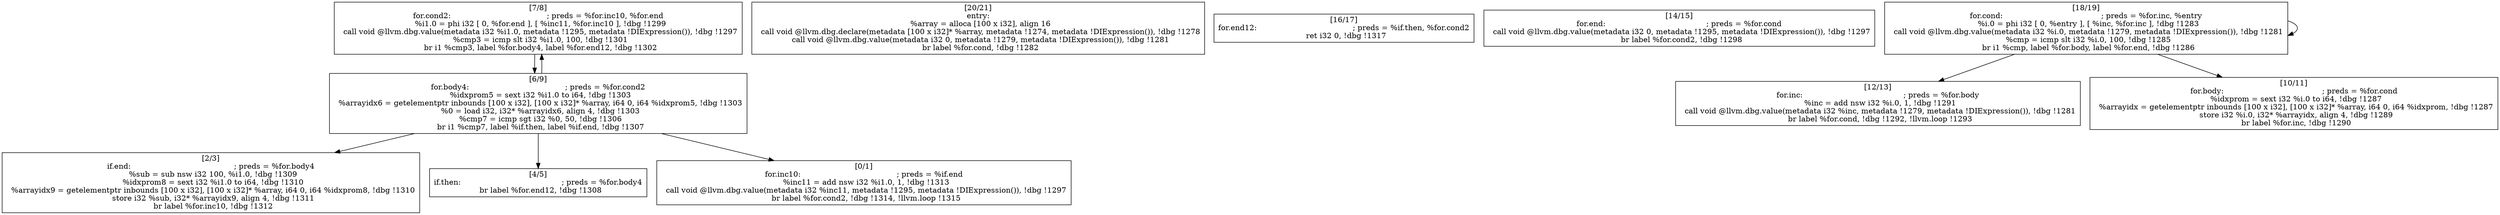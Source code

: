 
digraph G {


node26 [label="[7/8]
for.cond2:                                        ; preds = %for.inc10, %for.end
  %i1.0 = phi i32 [ 0, %for.end ], [ %inc11, %for.inc10 ], !dbg !1299
  call void @llvm.dbg.value(metadata i32 %i1.0, metadata !1295, metadata !DIExpression()), !dbg !1297
  %cmp3 = icmp slt i32 %i1.0, 100, !dbg !1301
  br i1 %cmp3, label %for.body4, label %for.end12, !dbg !1302
",shape=rectangle ]
node25 [label="[20/21]
entry:
  %array = alloca [100 x i32], align 16
  call void @llvm.dbg.declare(metadata [100 x i32]* %array, metadata !1274, metadata !DIExpression()), !dbg !1278
  call void @llvm.dbg.value(metadata i32 0, metadata !1279, metadata !DIExpression()), !dbg !1281
  br label %for.cond, !dbg !1282
",shape=rectangle ]
node23 [label="[16/17]
for.end12:                                        ; preds = %if.then, %for.cond2
  ret i32 0, !dbg !1317
",shape=rectangle ]
node17 [label="[2/3]
if.end:                                           ; preds = %for.body4
  %sub = sub nsw i32 100, %i1.0, !dbg !1309
  %idxprom8 = sext i32 %i1.0 to i64, !dbg !1310
  %arrayidx9 = getelementptr inbounds [100 x i32], [100 x i32]* %array, i64 0, i64 %idxprom8, !dbg !1310
  store i32 %sub, i32* %arrayidx9, align 4, !dbg !1311
  br label %for.inc10, !dbg !1312
",shape=rectangle ]
node22 [label="[14/15]
for.end:                                          ; preds = %for.cond
  call void @llvm.dbg.value(metadata i32 0, metadata !1295, metadata !DIExpression()), !dbg !1297
  br label %for.cond2, !dbg !1298
",shape=rectangle ]
node18 [label="[4/5]
if.then:                                          ; preds = %for.body4
  br label %for.end12, !dbg !1308
",shape=rectangle ]
node24 [label="[18/19]
for.cond:                                         ; preds = %for.inc, %entry
  %i.0 = phi i32 [ 0, %entry ], [ %inc, %for.inc ], !dbg !1283
  call void @llvm.dbg.value(metadata i32 %i.0, metadata !1279, metadata !DIExpression()), !dbg !1281
  %cmp = icmp slt i32 %i.0, 100, !dbg !1285
  br i1 %cmp, label %for.body, label %for.end, !dbg !1286
",shape=rectangle ]
node16 [label="[0/1]
for.inc10:                                        ; preds = %if.end
  %inc11 = add nsw i32 %i1.0, 1, !dbg !1313
  call void @llvm.dbg.value(metadata i32 %inc11, metadata !1295, metadata !DIExpression()), !dbg !1297
  br label %for.cond2, !dbg !1314, !llvm.loop !1315
",shape=rectangle ]
node19 [label="[6/9]
for.body4:                                        ; preds = %for.cond2
  %idxprom5 = sext i32 %i1.0 to i64, !dbg !1303
  %arrayidx6 = getelementptr inbounds [100 x i32], [100 x i32]* %array, i64 0, i64 %idxprom5, !dbg !1303
  %0 = load i32, i32* %arrayidx6, align 4, !dbg !1303
  %cmp7 = icmp sgt i32 %0, 50, !dbg !1306
  br i1 %cmp7, label %if.then, label %if.end, !dbg !1307
",shape=rectangle ]
node21 [label="[12/13]
for.inc:                                          ; preds = %for.body
  %inc = add nsw i32 %i.0, 1, !dbg !1291
  call void @llvm.dbg.value(metadata i32 %inc, metadata !1279, metadata !DIExpression()), !dbg !1281
  br label %for.cond, !dbg !1292, !llvm.loop !1293
",shape=rectangle ]
node20 [label="[10/11]
for.body:                                         ; preds = %for.cond
  %idxprom = sext i32 %i.0 to i64, !dbg !1287
  %arrayidx = getelementptr inbounds [100 x i32], [100 x i32]* %array, i64 0, i64 %idxprom, !dbg !1287
  store i32 %i.0, i32* %arrayidx, align 4, !dbg !1289
  br label %for.inc, !dbg !1290
",shape=rectangle ]

node26->node19 [ ]
node24->node20 [ ]
node19->node16 [ ]
node19->node17 [ ]
node19->node26 [ ]
node19->node18 [ ]
node24->node24 [ ]
node24->node21 [ ]


}
